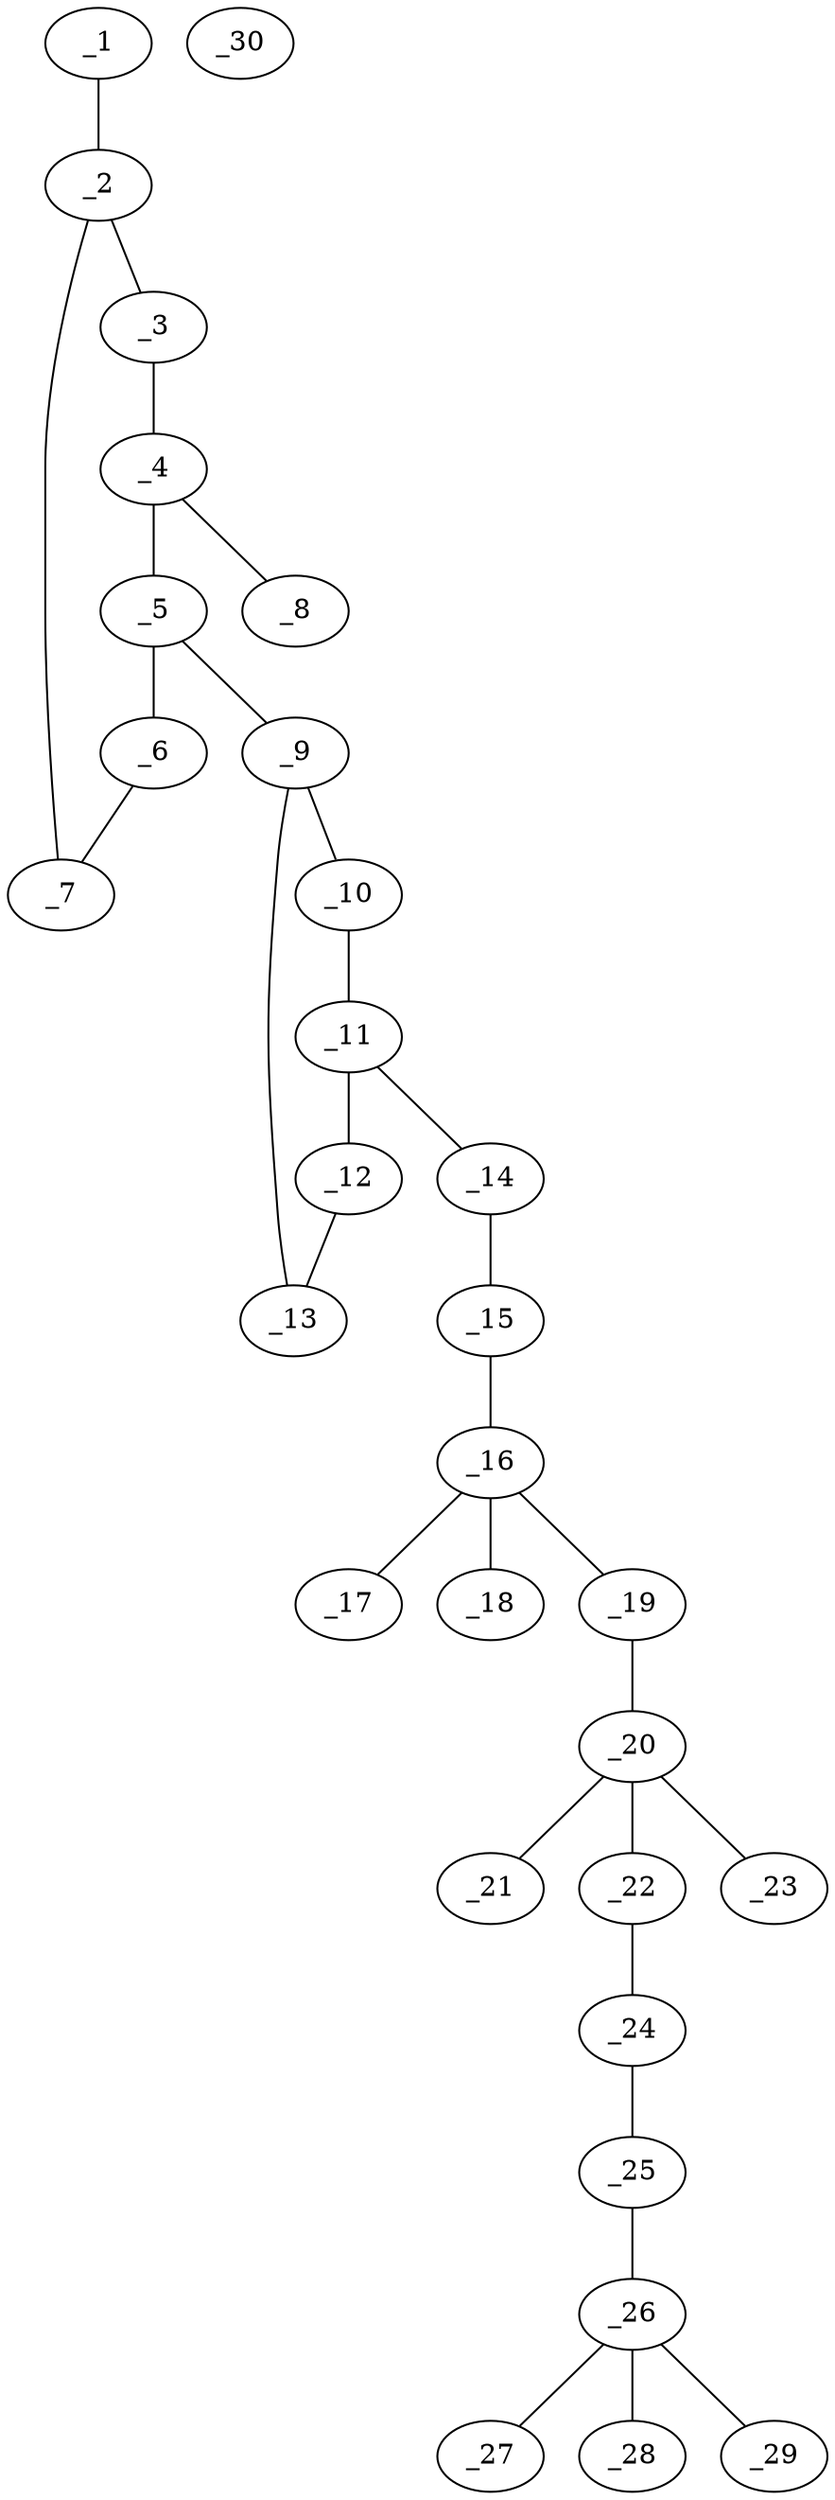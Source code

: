 graph molid619377 {
	_1	 [charge=0,
		chem=4,
		symbol="N  ",
		x="4.6209",
		y="-7.0236"];
	_2	 [charge=0,
		chem=1,
		symbol="C  ",
		x="4.621",
		y="-6.0236"];
	_1 -- _2	 [valence=2];
	_3	 [charge=0,
		chem=4,
		symbol="N  ",
		x="3.7549",
		y="-5.5236"];
	_2 -- _3	 [valence=1];
	_7	 [charge=0,
		chem=1,
		symbol="C  ",
		x="5.487",
		y="-5.5236"];
	_2 -- _7	 [valence=1];
	_4	 [charge=0,
		chem=1,
		symbol="C  ",
		x="3.7549",
		y="-4.5236"];
	_3 -- _4	 [valence=1];
	_5	 [charge=0,
		chem=4,
		symbol="N  ",
		x="4.621",
		y="-4.0236"];
	_4 -- _5	 [valence=1];
	_8	 [charge=0,
		chem=2,
		symbol="O  ",
		x="2.8889",
		y="-4.0236"];
	_4 -- _8	 [valence=2];
	_6	 [charge=0,
		chem=1,
		symbol="C  ",
		x="5.487",
		y="-4.5236"];
	_5 -- _6	 [valence=1];
	_9	 [charge=0,
		chem=1,
		symbol="C  ",
		x="4.621",
		y="-3.0236"];
	_5 -- _9	 [valence=1];
	_6 -- _7	 [valence=2];
	_10	 [charge=0,
		chem=2,
		symbol="O  ",
		x="3.8119",
		y="-2.4358"];
	_9 -- _10	 [valence=1];
	_13	 [charge=0,
		chem=1,
		symbol="C  ",
		x="5.43",
		y="-2.4358"];
	_9 -- _13	 [valence=1];
	_11	 [charge=0,
		chem=1,
		symbol="C  ",
		x="4.121",
		y="-1.4847"];
	_10 -- _11	 [valence=1];
	_12	 [charge=0,
		chem=1,
		symbol="C  ",
		x="5.121",
		y="-1.4847"];
	_11 -- _12	 [valence=1];
	_14	 [charge=0,
		chem=1,
		symbol="C  ",
		x="3.5332",
		y="-0.6757"];
	_11 -- _14	 [valence=1];
	_12 -- _13	 [valence=1];
	_15	 [charge=0,
		chem=2,
		symbol="O  ",
		x="3.9399",
		y="0.2378"];
	_14 -- _15	 [valence=1];
	_16	 [charge=0,
		chem=6,
		symbol="P  ",
		x="3.3521",
		y="1.0469"];
	_15 -- _16	 [valence=1];
	_17	 [charge=1,
		chem=2,
		symbol="O  ",
		x="4.1612",
		y="1.6346"];
	_16 -- _17	 [valence=2];
	_18	 [charge=0,
		chem=2,
		symbol="O  ",
		x="2.5431",
		y="0.4591"];
	_16 -- _18	 [valence=1];
	_19	 [charge=0,
		chem=2,
		symbol="O  ",
		x="2.7644",
		y="1.8559"];
	_16 -- _19	 [valence=1];
	_20	 [charge=0,
		chem=6,
		symbol="P  ",
		x="3.1711",
		y="2.7694"];
	_19 -- _20	 [valence=1];
	_21	 [charge=0,
		chem=2,
		symbol="O  ",
		x="4.0846",
		y="2.3627"];
	_20 -- _21	 [valence=2];
	_22	 [charge=0,
		chem=2,
		symbol="O  ",
		x="3.5778",
		y="3.683"];
	_20 -- _22	 [valence=1];
	_23	 [charge=0,
		chem=2,
		symbol="O  ",
		x="2.2576",
		y="3.1762"];
	_20 -- _23	 [valence=1];
	_24	 [charge=0,
		chem=1,
		symbol="C  ",
		x="2.9901",
		y="4.492"];
	_22 -- _24	 [valence=1];
	_25	 [charge=0,
		chem=1,
		symbol="C  ",
		x="3.3968",
		y="5.4055"];
	_24 -- _25	 [valence=1];
	_26	 [charge=1,
		chem=4,
		symbol="N  ",
		x="2.809",
		y="6.2145"];
	_25 -- _26	 [valence=1];
	_27	 [charge=0,
		chem=1,
		symbol="C  ",
		x="2.2212",
		y="7.0236"];
	_26 -- _27	 [valence=1];
	_28	 [charge=0,
		chem=1,
		symbol="C  ",
		x=2,
		y="5.6268"];
	_26 -- _28	 [valence=1];
	_29	 [charge=0,
		chem=1,
		symbol="C  ",
		x="3.618",
		y="6.8023"];
	_26 -- _29	 [valence=1];
	_30	 [charge=0,
		chem=23,
		symbol="Li ",
		x="7.487",
		y=0];
}
